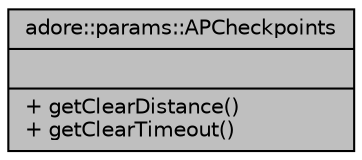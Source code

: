 digraph "adore::params::APCheckpoints"
{
 // LATEX_PDF_SIZE
  edge [fontname="Helvetica",fontsize="10",labelfontname="Helvetica",labelfontsize="10"];
  node [fontname="Helvetica",fontsize="10",shape=record];
  Node1 [label="{adore::params::APCheckpoints\n||+ getClearDistance()\l+ getClearTimeout()\l}",height=0.2,width=0.4,color="black", fillcolor="grey75", style="filled", fontcolor="black",tooltip="abstract class containing parameters for checkpoint handling"];
}
